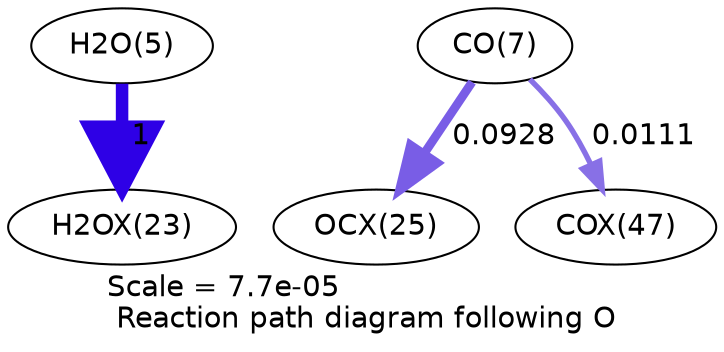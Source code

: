 digraph reaction_paths {
center=1;
s7 -> s40[fontname="Helvetica", penwidth=6, arrowsize=3, color="0.7, 1.5, 0.9"
, label=" 1"];
s9 -> s42[fontname="Helvetica", penwidth=4.21, arrowsize=2.1, color="0.7, 0.593, 0.9"
, label=" 0.0928"];
s9 -> s48[fontname="Helvetica", penwidth=2.6, arrowsize=1.3, color="0.7, 0.511, 0.9"
, label=" 0.0111"];
s7 [ fontname="Helvetica", label="H2O(5)"];
s9 [ fontname="Helvetica", label="CO(7)"];
s40 [ fontname="Helvetica", label="H2OX(23)"];
s42 [ fontname="Helvetica", label="OCX(25)"];
s48 [ fontname="Helvetica", label="COX(47)"];
 label = "Scale = 7.7e-05\l Reaction path diagram following O";
 fontname = "Helvetica";
}
